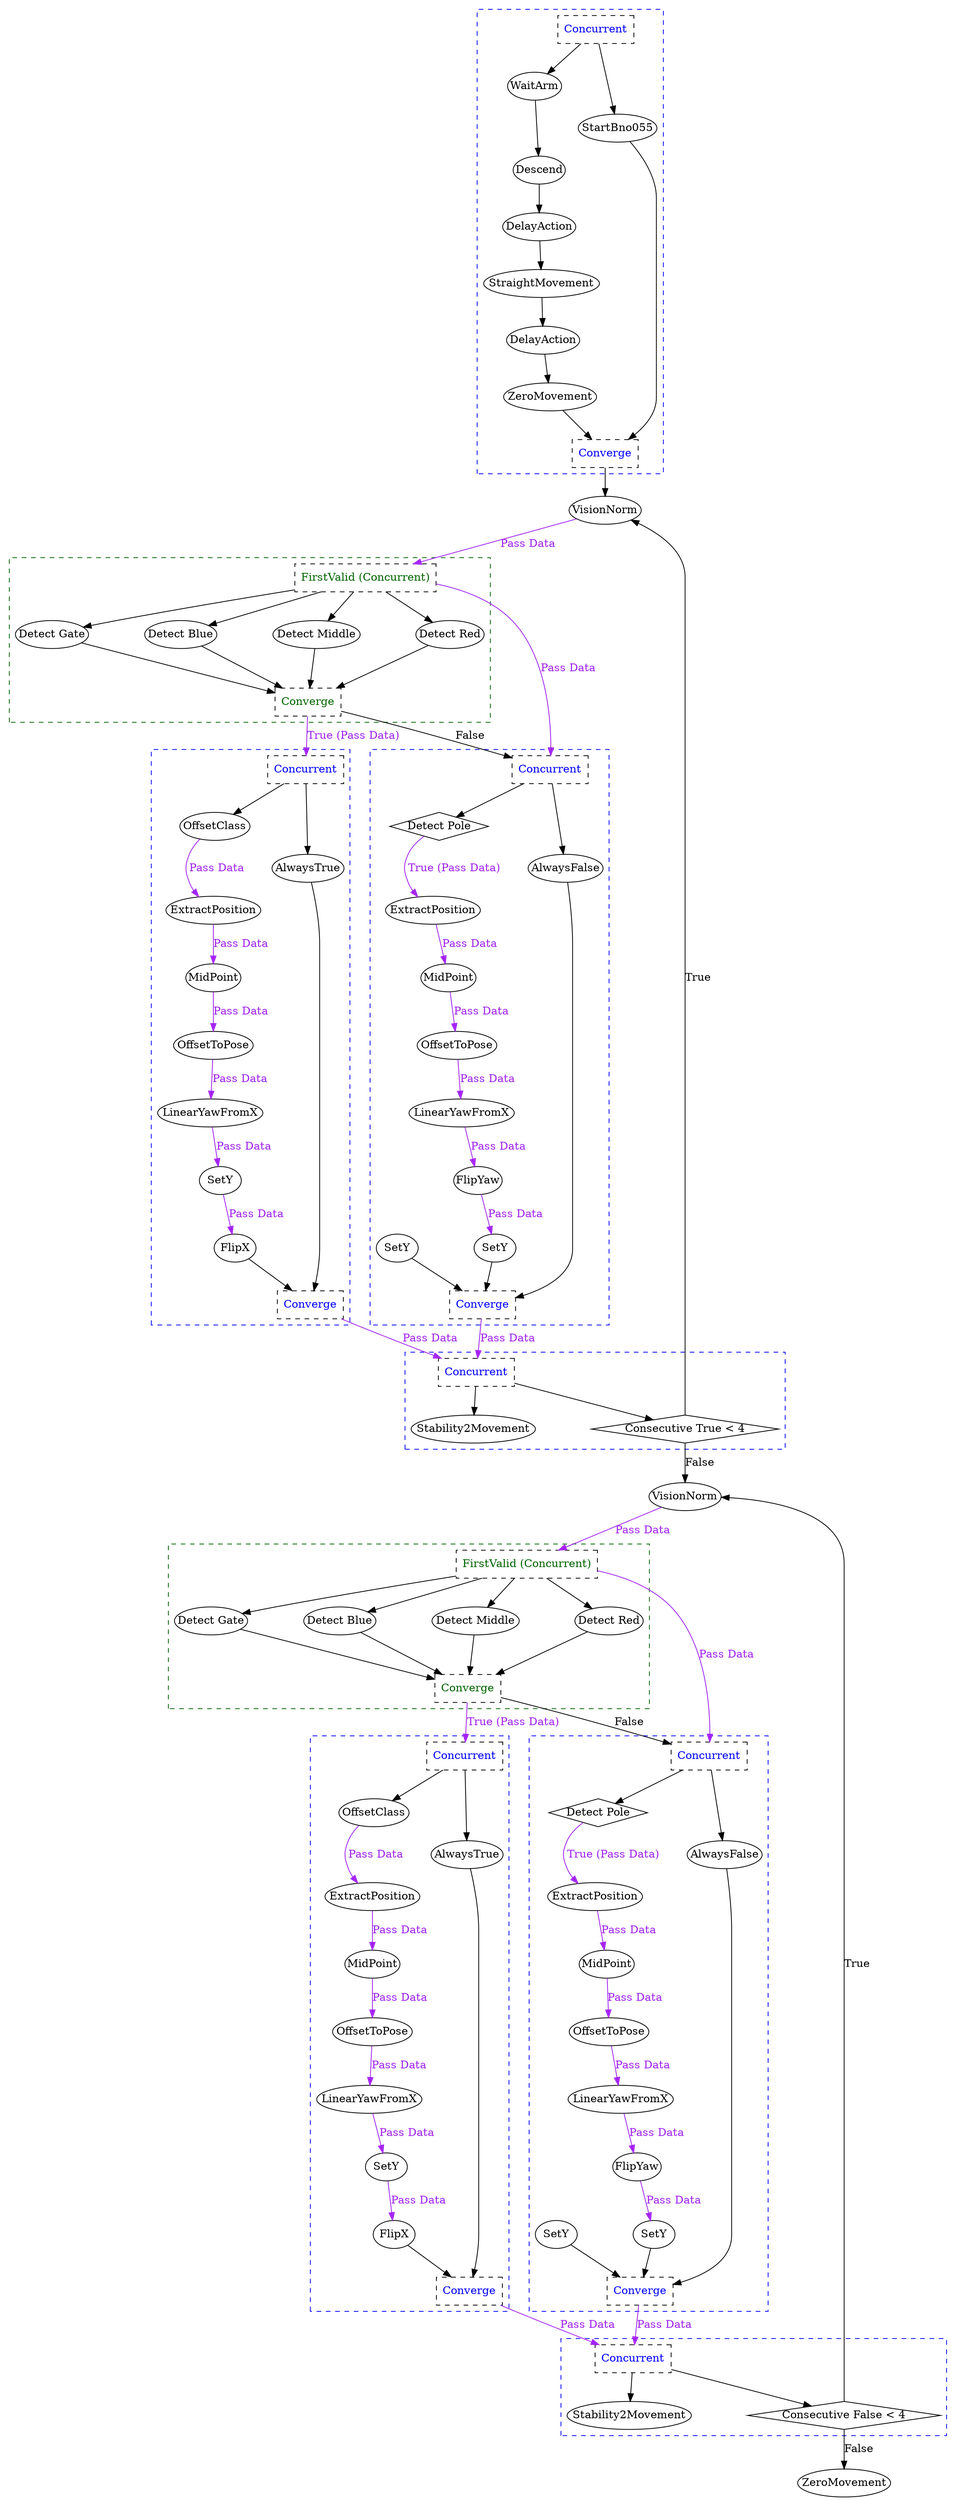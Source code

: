 digraph G {
	splines = true;
	nodesep = 1.0;
	bgcolor = "none"
	"2f7d930e-8b7d-4704-a306-c82c934916b8" [shape = diamond];
	"b5f3ab8a-f930-47b9-b205-e4d3869edf1c" [shape = diamond];
	"01bb4247-09bd-4fcc-87d8-cfa9c0c90882" [shape = diamond];
	"c4893ed1-0bc4-499e-b24b-d6ea6daeb58f" [shape = diamond];
	subgraph "cluster_11465201-7601-4d2a-b6d4-76f2dcdc2142" {
		style = dashed;
		color = blue;
		"1038db67-7244-455f-b674-56773a4a7058" -> "134bbc63-c147-4092-afa7-954dec4d2c68" ;
		"23255fc0-fa89-4b18-a891-15850f2a7828" -> "9f97159e-99dc-4374-bc30-3fadaf8a215f" ;
		"9f97159e-99dc-4374-bc30-3fadaf8a215f" -> "00080c18-b780-4965-9309-787370131f7d" ;
		"134bbc63-c147-4092-afa7-954dec4d2c68" -> "23255fc0-fa89-4b18-a891-15850f2a7828" ;
		"5584c2d8-b2b9-4726-8478-b025b7b8207e" -> "1038db67-7244-455f-b674-56773a4a7058" ;
		"ec6789d8-2bb8-4722-a331-67434b323a32" -> "5584c2d8-b2b9-4726-8478-b025b7b8207e";
		"ec6789d8-2bb8-4722-a331-67434b323a32" -> "f6a65567-41cc-42b0-b654-21cb4bf4d2a6";
		"00080c18-b780-4965-9309-787370131f7d" -> "2b430ca2-fa94-4008-85ff-3991182e666d";
		"f6a65567-41cc-42b0-b654-21cb4bf4d2a6" -> "2b430ca2-fa94-4008-85ff-3991182e666d";
		"ec6789d8-2bb8-4722-a331-67434b323a32" [label = "Concurrent", shape = box, fontcolor = blue, style = dashed];
		"5584c2d8-b2b9-4726-8478-b025b7b8207e" [label = "WaitArm", margin = 0];
		"1038db67-7244-455f-b674-56773a4a7058" [label = "Descend", margin = 0];
		"134bbc63-c147-4092-afa7-954dec4d2c68" [label = "DelayAction", margin = 0];
		"23255fc0-fa89-4b18-a891-15850f2a7828" [label = "StraightMovement", margin = 0];
		"9f97159e-99dc-4374-bc30-3fadaf8a215f" [label = "DelayAction", margin = 0];
		"00080c18-b780-4965-9309-787370131f7d" [label = "ZeroMovement", margin = 0];
		"f6a65567-41cc-42b0-b654-21cb4bf4d2a6" [label = "StartBno055", margin = 0];
		"2b430ca2-fa94-4008-85ff-3991182e666d" [label = "Converge", shape = box, fontcolor = blue, style = dashed];
	}
	
	subgraph "cluster_29e4fce9-3242-4744-a077-19ad87becdbc" {
		style = dashed;
		color = blue;
		"94c87c43-3d53-43cd-9b98-532af046b008" -> "36f2c8fb-d739-4d8d-abf2-4b6ea4184273" [color = purple, fontcolor = purple, label = "Pass Data"];
		"92881b45-bdfe-4e86-8adc-bfe3a7168fce" -> "94c87c43-3d53-43cd-9b98-532af046b008" [color = purple, fontcolor = purple, label = "Pass Data"];
		"7d965b2a-3200-4d2e-b0df-dc4dc6f14e8c" -> "92881b45-bdfe-4e86-8adc-bfe3a7168fce" [color = purple, fontcolor = purple, label = "Pass Data"];
		"1ae1f156-ea48-4f11-80ac-27fc478c59aa" -> "7d965b2a-3200-4d2e-b0df-dc4dc6f14e8c" [color = purple, fontcolor = purple, label = "Pass Data"];
		"4adf75de-6304-4180-bf83-47d7cb7d75f5" -> "1ae1f156-ea48-4f11-80ac-27fc478c59aa" [color = purple, fontcolor = purple, label = "Pass Data"];
		"fa7a9c4e-20d7-4ffc-851c-59e2be1b5855" -> "4adf75de-6304-4180-bf83-47d7cb7d75f5" [color = purple, fontcolor = purple, label = "Pass Data"];
		"baa94afc-83ed-408a-8d89-48c23ff6f3d8" -> "fa7a9c4e-20d7-4ffc-851c-59e2be1b5855";
		"baa94afc-83ed-408a-8d89-48c23ff6f3d8" -> "713b19cb-d69b-4235-9a88-0944bcacf610";
		"36f2c8fb-d739-4d8d-abf2-4b6ea4184273" -> "6185c12f-583d-43f4-9627-17c04ada734b";
		"713b19cb-d69b-4235-9a88-0944bcacf610" -> "6185c12f-583d-43f4-9627-17c04ada734b";
		"baa94afc-83ed-408a-8d89-48c23ff6f3d8" [label = "Concurrent", shape = box, fontcolor = blue, style = dashed];
		"fa7a9c4e-20d7-4ffc-851c-59e2be1b5855" [label = "OffsetClass", margin = 0];
		"4adf75de-6304-4180-bf83-47d7cb7d75f5" [label = "ExtractPosition", margin = 0];
		"1ae1f156-ea48-4f11-80ac-27fc478c59aa" [label = "MidPoint", margin = 0];
		"7d965b2a-3200-4d2e-b0df-dc4dc6f14e8c" [label = "OffsetToPose", margin = 0];
		"92881b45-bdfe-4e86-8adc-bfe3a7168fce" [label = "LinearYawFromX", margin = 0];
		"94c87c43-3d53-43cd-9b98-532af046b008" [label = "SetY", margin = 0];
		"36f2c8fb-d739-4d8d-abf2-4b6ea4184273" [label = "FlipX", margin = 0];
		"713b19cb-d69b-4235-9a88-0944bcacf610" [label = "AlwaysTrue", margin = 0];
		"6185c12f-583d-43f4-9627-17c04ada734b" [label = "Converge", shape = box, fontcolor = blue, style = dashed];
	}
	
	subgraph "cluster_6431b358-6ad4-4fd5-95f4-6a41a52873ba" {
		style = dashed;
		color = blue;
		"43bc0ff1-18ca-4e2c-a512-2bd4c05b0750" [shape = diamond];
		"7adf5cb4-ef08-442c-a303-88fdf64215d0" -> "1da950f7-b922-494c-a4d7-d821c1df750d" [color = purple, fontcolor = purple, label = "Pass Data"];
		"409e335a-8f61-46ba-b66a-7fa2b8f72693" -> "7adf5cb4-ef08-442c-a303-88fdf64215d0" [color = purple, fontcolor = purple, label = "Pass Data"];
		"ebb0542a-c66a-4b00-807a-e21c24da9c56" -> "409e335a-8f61-46ba-b66a-7fa2b8f72693" [color = purple, fontcolor = purple, label = "Pass Data"];
		"7528613a-435b-4c84-abd9-50046a0bf5da" -> "ebb0542a-c66a-4b00-807a-e21c24da9c56" [color = purple, fontcolor = purple, label = "Pass Data"];
		"7c0a5a65-be93-434c-a2d8-e291766fc67d" -> "7528613a-435b-4c84-abd9-50046a0bf5da" [color = purple, fontcolor = purple, label = "Pass Data"];
		"43bc0ff1-18ca-4e2c-a512-2bd4c05b0750" -> "7c0a5a65-be93-434c-a2d8-e291766fc67d" [color = purple, fontcolor = purple, label = "True (Pass Data)"];
		"8293fdd9-729e-4baa-be7a-f9b242dfe683" -> "43bc0ff1-18ca-4e2c-a512-2bd4c05b0750";
		"8293fdd9-729e-4baa-be7a-f9b242dfe683" -> "6074f941-30aa-415b-854e-e0e817501c58";
		"1da950f7-b922-494c-a4d7-d821c1df750d" -> "e7b751dd-730e-4903-9b10-23f475d9e0af";
		"cddade94-7b4c-4ce4-b95c-69b9a5c631af" -> "e7b751dd-730e-4903-9b10-23f475d9e0af";
		"6074f941-30aa-415b-854e-e0e817501c58" -> "e7b751dd-730e-4903-9b10-23f475d9e0af";
		"8293fdd9-729e-4baa-be7a-f9b242dfe683" [label = "Concurrent", shape = box, fontcolor = blue, style = dashed];
		"7c0a5a65-be93-434c-a2d8-e291766fc67d" [label = "ExtractPosition", margin = 0];
		"7528613a-435b-4c84-abd9-50046a0bf5da" [label = "MidPoint", margin = 0];
		"ebb0542a-c66a-4b00-807a-e21c24da9c56" [label = "OffsetToPose", margin = 0];
		"409e335a-8f61-46ba-b66a-7fa2b8f72693" [label = "LinearYawFromX", margin = 0];
		"7adf5cb4-ef08-442c-a303-88fdf64215d0" [label = "FlipYaw", margin = 0];
		"1da950f7-b922-494c-a4d7-d821c1df750d" [label = "SetY", margin = 0];
		"cddade94-7b4c-4ce4-b95c-69b9a5c631af" [label = "SetY", margin = 0];
		"43bc0ff1-18ca-4e2c-a512-2bd4c05b0750" [label = "Detect Pole", margin = 0];
		"6074f941-30aa-415b-854e-e0e817501c58" [label = "AlwaysFalse", margin = 0];
		"e7b751dd-730e-4903-9b10-23f475d9e0af" [label = "Converge", shape = box, fontcolor = blue, style = dashed];
	}
	
	subgraph "cluster_9322d3d5-cfe2-417d-8659-f9a4e71d9794" {
		style = dashed;
		color = darkgreen;
		"bddf4f62-a91a-4a79-9681-2ad713c52afe" -> "fd99007a-61b2-46c7-9f7c-18b0e90ecaeb";
		"bddf4f62-a91a-4a79-9681-2ad713c52afe" -> "dc6012ad-0694-49e3-af9e-6e6710b2c9ee";
		"bddf4f62-a91a-4a79-9681-2ad713c52afe" -> "2c4f634f-5104-417c-b2bd-c551b8ef0a13";
		"bddf4f62-a91a-4a79-9681-2ad713c52afe" -> "748e1f11-639c-43b7-ad66-0863417f8828";
		"fd99007a-61b2-46c7-9f7c-18b0e90ecaeb" -> "2f7d930e-8b7d-4704-a306-c82c934916b8";
		"dc6012ad-0694-49e3-af9e-6e6710b2c9ee" -> "2f7d930e-8b7d-4704-a306-c82c934916b8";
		"2c4f634f-5104-417c-b2bd-c551b8ef0a13" -> "2f7d930e-8b7d-4704-a306-c82c934916b8";
		"748e1f11-639c-43b7-ad66-0863417f8828" -> "2f7d930e-8b7d-4704-a306-c82c934916b8";
		"bddf4f62-a91a-4a79-9681-2ad713c52afe" [label = "FirstValid (Concurrent)", shape = box, fontcolor = darkgreen, style = dashed];
		"fd99007a-61b2-46c7-9f7c-18b0e90ecaeb" [label = "Detect Gate", margin = 0];
		"dc6012ad-0694-49e3-af9e-6e6710b2c9ee" [label = "Detect Blue", margin = 0];
		"2c4f634f-5104-417c-b2bd-c551b8ef0a13" [label = "Detect Middle", margin = 0];
		"748e1f11-639c-43b7-ad66-0863417f8828" [label = "Detect Red", margin = 0];
		"2f7d930e-8b7d-4704-a306-c82c934916b8" [label = "Converge", shape = box, fontcolor = darkgreen, style = dashed];
	}
	
	subgraph "cluster_2f7c975c-88d1-4ade-927c-ac0a5cdc3cd0" {
		style = dashed;
		color = blue;
		"0fc92349-2e1e-4523-b7a0-77163355a8c3" -> "319e5272-08f9-406a-aa17-28db436bf9f0";
		"0fc92349-2e1e-4523-b7a0-77163355a8c3" -> "b5f3ab8a-f930-47b9-b205-e4d3869edf1c";
		"0fc92349-2e1e-4523-b7a0-77163355a8c3" [label = "Concurrent", shape = box, fontcolor = blue, style = dashed];
		"319e5272-08f9-406a-aa17-28db436bf9f0" [label = "Stability2Movement", margin = 0];
		"b5f3ab8a-f930-47b9-b205-e4d3869edf1c" [label = "Consecutive True < 4", margin = 0];
	}
	
	subgraph "cluster_3a4f0e5c-46dc-4d72-a899-acf2f3bab637" {
		style = dashed;
		color = blue;
		"84933748-0f37-4cad-a5d8-630963c0ae33" -> "cab77cad-6f3f-4187-b00e-ae355fe2d1c8" [color = purple, fontcolor = purple, label = "Pass Data"];
		"54858b19-ea9a-4ba7-819d-8030f735ed8d" -> "84933748-0f37-4cad-a5d8-630963c0ae33" [color = purple, fontcolor = purple, label = "Pass Data"];
		"6e2e2b5d-ea21-4792-9c2c-878e77281bf2" -> "54858b19-ea9a-4ba7-819d-8030f735ed8d" [color = purple, fontcolor = purple, label = "Pass Data"];
		"0d80be10-6b37-462f-85d4-d07e79947f74" -> "6e2e2b5d-ea21-4792-9c2c-878e77281bf2" [color = purple, fontcolor = purple, label = "Pass Data"];
		"085e8cdf-66d4-4d14-a036-fd5ad4e441c1" -> "0d80be10-6b37-462f-85d4-d07e79947f74" [color = purple, fontcolor = purple, label = "Pass Data"];
		"b6b52538-d9b1-444e-b65a-8d874c69ab99" -> "085e8cdf-66d4-4d14-a036-fd5ad4e441c1" [color = purple, fontcolor = purple, label = "Pass Data"];
		"13801056-c6db-4880-8c57-11f6b215cbf4" -> "b6b52538-d9b1-444e-b65a-8d874c69ab99";
		"13801056-c6db-4880-8c57-11f6b215cbf4" -> "0c051a0a-ce03-4032-8f06-4221b0ac9323";
		"cab77cad-6f3f-4187-b00e-ae355fe2d1c8" -> "600975c4-73e1-4a32-a6f1-5198240c8c8a";
		"0c051a0a-ce03-4032-8f06-4221b0ac9323" -> "600975c4-73e1-4a32-a6f1-5198240c8c8a";
		"13801056-c6db-4880-8c57-11f6b215cbf4" [label = "Concurrent", shape = box, fontcolor = blue, style = dashed];
		"b6b52538-d9b1-444e-b65a-8d874c69ab99" [label = "OffsetClass", margin = 0];
		"085e8cdf-66d4-4d14-a036-fd5ad4e441c1" [label = "ExtractPosition", margin = 0];
		"0d80be10-6b37-462f-85d4-d07e79947f74" [label = "MidPoint", margin = 0];
		"6e2e2b5d-ea21-4792-9c2c-878e77281bf2" [label = "OffsetToPose", margin = 0];
		"54858b19-ea9a-4ba7-819d-8030f735ed8d" [label = "LinearYawFromX", margin = 0];
		"84933748-0f37-4cad-a5d8-630963c0ae33" [label = "SetY", margin = 0];
		"cab77cad-6f3f-4187-b00e-ae355fe2d1c8" [label = "FlipX", margin = 0];
		"0c051a0a-ce03-4032-8f06-4221b0ac9323" [label = "AlwaysTrue", margin = 0];
		"600975c4-73e1-4a32-a6f1-5198240c8c8a" [label = "Converge", shape = box, fontcolor = blue, style = dashed];
	}
	
	subgraph "cluster_5aafa335-e20f-40e4-b9c9-d7d8b570555c" {
		style = dashed;
		color = blue;
		"0392c951-25a5-44de-987f-5acf525a045d" [shape = diamond];
		"2037237a-1d0b-4bcd-9e76-b2708afb8eb7" -> "bb25e085-c314-44ac-ae09-8d59cfac2338" [color = purple, fontcolor = purple, label = "Pass Data"];
		"91ad32c4-6584-44b0-a0f0-d42cecac292b" -> "2037237a-1d0b-4bcd-9e76-b2708afb8eb7" [color = purple, fontcolor = purple, label = "Pass Data"];
		"51fa5f93-2fa5-47e2-aa6b-a15234e81030" -> "91ad32c4-6584-44b0-a0f0-d42cecac292b" [color = purple, fontcolor = purple, label = "Pass Data"];
		"e6b49b02-442e-40af-a8f1-e52f3d91585c" -> "51fa5f93-2fa5-47e2-aa6b-a15234e81030" [color = purple, fontcolor = purple, label = "Pass Data"];
		"12bb1535-9197-4439-9dc7-916a5f154cc7" -> "e6b49b02-442e-40af-a8f1-e52f3d91585c" [color = purple, fontcolor = purple, label = "Pass Data"];
		"0392c951-25a5-44de-987f-5acf525a045d" -> "12bb1535-9197-4439-9dc7-916a5f154cc7" [color = purple, fontcolor = purple, label = "True (Pass Data)"];
		"e1b2ff20-7af2-45c9-9e1d-91bc946b4ff4" -> "0392c951-25a5-44de-987f-5acf525a045d";
		"e1b2ff20-7af2-45c9-9e1d-91bc946b4ff4" -> "f28d6179-193b-497d-97a2-50c7b65a5b1b";
		"bb25e085-c314-44ac-ae09-8d59cfac2338" -> "2efc66a3-99a6-4c3a-8c80-f37988b88389";
		"234d5490-cc49-4f77-83e6-0d4d31106911" -> "2efc66a3-99a6-4c3a-8c80-f37988b88389";
		"f28d6179-193b-497d-97a2-50c7b65a5b1b" -> "2efc66a3-99a6-4c3a-8c80-f37988b88389";
		"e1b2ff20-7af2-45c9-9e1d-91bc946b4ff4" [label = "Concurrent", shape = box, fontcolor = blue, style = dashed];
		"12bb1535-9197-4439-9dc7-916a5f154cc7" [label = "ExtractPosition", margin = 0];
		"e6b49b02-442e-40af-a8f1-e52f3d91585c" [label = "MidPoint", margin = 0];
		"51fa5f93-2fa5-47e2-aa6b-a15234e81030" [label = "OffsetToPose", margin = 0];
		"91ad32c4-6584-44b0-a0f0-d42cecac292b" [label = "LinearYawFromX", margin = 0];
		"2037237a-1d0b-4bcd-9e76-b2708afb8eb7" [label = "FlipYaw", margin = 0];
		"bb25e085-c314-44ac-ae09-8d59cfac2338" [label = "SetY", margin = 0];
		"234d5490-cc49-4f77-83e6-0d4d31106911" [label = "SetY", margin = 0];
		"0392c951-25a5-44de-987f-5acf525a045d" [label = "Detect Pole", margin = 0];
		"f28d6179-193b-497d-97a2-50c7b65a5b1b" [label = "AlwaysFalse", margin = 0];
		"2efc66a3-99a6-4c3a-8c80-f37988b88389" [label = "Converge", shape = box, fontcolor = blue, style = dashed];
	}
	
	subgraph "cluster_19c3c3fd-e959-4da6-851f-3acedd6f3e5e" {
		style = dashed;
		color = darkgreen;
		"d6f3f669-bcd5-4fd7-94c4-02a0a2ce8989" -> "94f4a4ea-8347-47aa-bc7b-f2f8e8608a44";
		"d6f3f669-bcd5-4fd7-94c4-02a0a2ce8989" -> "e1867898-4bd9-407a-a7ca-aaaac50e3a0c";
		"d6f3f669-bcd5-4fd7-94c4-02a0a2ce8989" -> "4425461a-b8e6-405f-b220-d8a560408bbc";
		"d6f3f669-bcd5-4fd7-94c4-02a0a2ce8989" -> "706d2364-501b-4696-aabf-f522c594dd23";
		"94f4a4ea-8347-47aa-bc7b-f2f8e8608a44" -> "01bb4247-09bd-4fcc-87d8-cfa9c0c90882";
		"e1867898-4bd9-407a-a7ca-aaaac50e3a0c" -> "01bb4247-09bd-4fcc-87d8-cfa9c0c90882";
		"4425461a-b8e6-405f-b220-d8a560408bbc" -> "01bb4247-09bd-4fcc-87d8-cfa9c0c90882";
		"706d2364-501b-4696-aabf-f522c594dd23" -> "01bb4247-09bd-4fcc-87d8-cfa9c0c90882";
		"d6f3f669-bcd5-4fd7-94c4-02a0a2ce8989" [label = "FirstValid (Concurrent)", shape = box, fontcolor = darkgreen, style = dashed];
		"94f4a4ea-8347-47aa-bc7b-f2f8e8608a44" [label = "Detect Gate", margin = 0];
		"e1867898-4bd9-407a-a7ca-aaaac50e3a0c" [label = "Detect Blue", margin = 0];
		"4425461a-b8e6-405f-b220-d8a560408bbc" [label = "Detect Middle", margin = 0];
		"706d2364-501b-4696-aabf-f522c594dd23" [label = "Detect Red", margin = 0];
		"01bb4247-09bd-4fcc-87d8-cfa9c0c90882" [label = "Converge", shape = box, fontcolor = darkgreen, style = dashed];
	}
	
	subgraph "cluster_18ff0f55-7caf-4f00-81c2-00d8548c7e29" {
		style = dashed;
		color = blue;
		"11051c26-c59e-4906-bfe7-54e0ef5a70b4" -> "6d586934-719e-4c71-a0b5-68f57ab44cb7";
		"11051c26-c59e-4906-bfe7-54e0ef5a70b4" -> "c4893ed1-0bc4-499e-b24b-d6ea6daeb58f";
		"11051c26-c59e-4906-bfe7-54e0ef5a70b4" [label = "Concurrent", shape = box, fontcolor = blue, style = dashed];
		"6d586934-719e-4c71-a0b5-68f57ab44cb7" [label = "Stability2Movement", margin = 0];
		"c4893ed1-0bc4-499e-b24b-d6ea6daeb58f" [label = "Consecutive False < 4", margin = 0];
	}
	
	"2f7d930e-8b7d-4704-a306-c82c934916b8" -> "baa94afc-83ed-408a-8d89-48c23ff6f3d8" [color = purple, fontcolor = purple, label = "True (Pass Data)"];
	"2f7d930e-8b7d-4704-a306-c82c934916b8" -> "8293fdd9-729e-4baa-be7a-f9b242dfe683" [label = "False"];
	"bddf4f62-a91a-4a79-9681-2ad713c52afe" -> "8293fdd9-729e-4baa-be7a-f9b242dfe683" [color = purple, fontcolor = purple, label = "Pass Data"];
	"6185c12f-583d-43f4-9627-17c04ada734b" -> "0fc92349-2e1e-4523-b7a0-77163355a8c3" [color = purple, fontcolor = purple, label = "Pass Data"];
	"e7b751dd-730e-4903-9b10-23f475d9e0af" -> "0fc92349-2e1e-4523-b7a0-77163355a8c3" [color = purple, fontcolor = purple, label = "Pass Data"];
	"c7b0f2c6-ffdb-4424-9fc6-72337e29da0b" -> "bddf4f62-a91a-4a79-9681-2ad713c52afe" [color = purple, fontcolor = purple, label = "Pass Data"];
	"b5f3ab8a-f930-47b9-b205-e4d3869edf1c" -> "c7b0f2c6-ffdb-4424-9fc6-72337e29da0b" [label = "True"];
	"01bb4247-09bd-4fcc-87d8-cfa9c0c90882" -> "13801056-c6db-4880-8c57-11f6b215cbf4" [color = purple, fontcolor = purple, label = "True (Pass Data)"];
	"01bb4247-09bd-4fcc-87d8-cfa9c0c90882" -> "e1b2ff20-7af2-45c9-9e1d-91bc946b4ff4" [label = "False"];
	"d6f3f669-bcd5-4fd7-94c4-02a0a2ce8989" -> "e1b2ff20-7af2-45c9-9e1d-91bc946b4ff4" [color = purple, fontcolor = purple, label = "Pass Data"];
	"600975c4-73e1-4a32-a6f1-5198240c8c8a" -> "11051c26-c59e-4906-bfe7-54e0ef5a70b4" [color = purple, fontcolor = purple, label = "Pass Data"];
	"2efc66a3-99a6-4c3a-8c80-f37988b88389" -> "11051c26-c59e-4906-bfe7-54e0ef5a70b4" [color = purple, fontcolor = purple, label = "Pass Data"];
	"792e5eff-7ecd-44ea-924d-181acb27987f" -> "d6f3f669-bcd5-4fd7-94c4-02a0a2ce8989" [color = purple, fontcolor = purple, label = "Pass Data"];
	"c4893ed1-0bc4-499e-b24b-d6ea6daeb58f" -> "792e5eff-7ecd-44ea-924d-181acb27987f" [label = "True"];
	"c4893ed1-0bc4-499e-b24b-d6ea6daeb58f" -> "8b6d42f1-fa5d-4232-96e0-d9ee3828947a" [label = "False"];
	"b5f3ab8a-f930-47b9-b205-e4d3869edf1c" -> "792e5eff-7ecd-44ea-924d-181acb27987f" [label = "False"];
	"2b430ca2-fa94-4008-85ff-3991182e666d" -> "c7b0f2c6-ffdb-4424-9fc6-72337e29da0b" ;
	"c7b0f2c6-ffdb-4424-9fc6-72337e29da0b" [label = "VisionNorm", margin = 0];
	"792e5eff-7ecd-44ea-924d-181acb27987f" [label = "VisionNorm", margin = 0];
	"8b6d42f1-fa5d-4232-96e0-d9ee3828947a" [label = "ZeroMovement", margin = 0];
}
